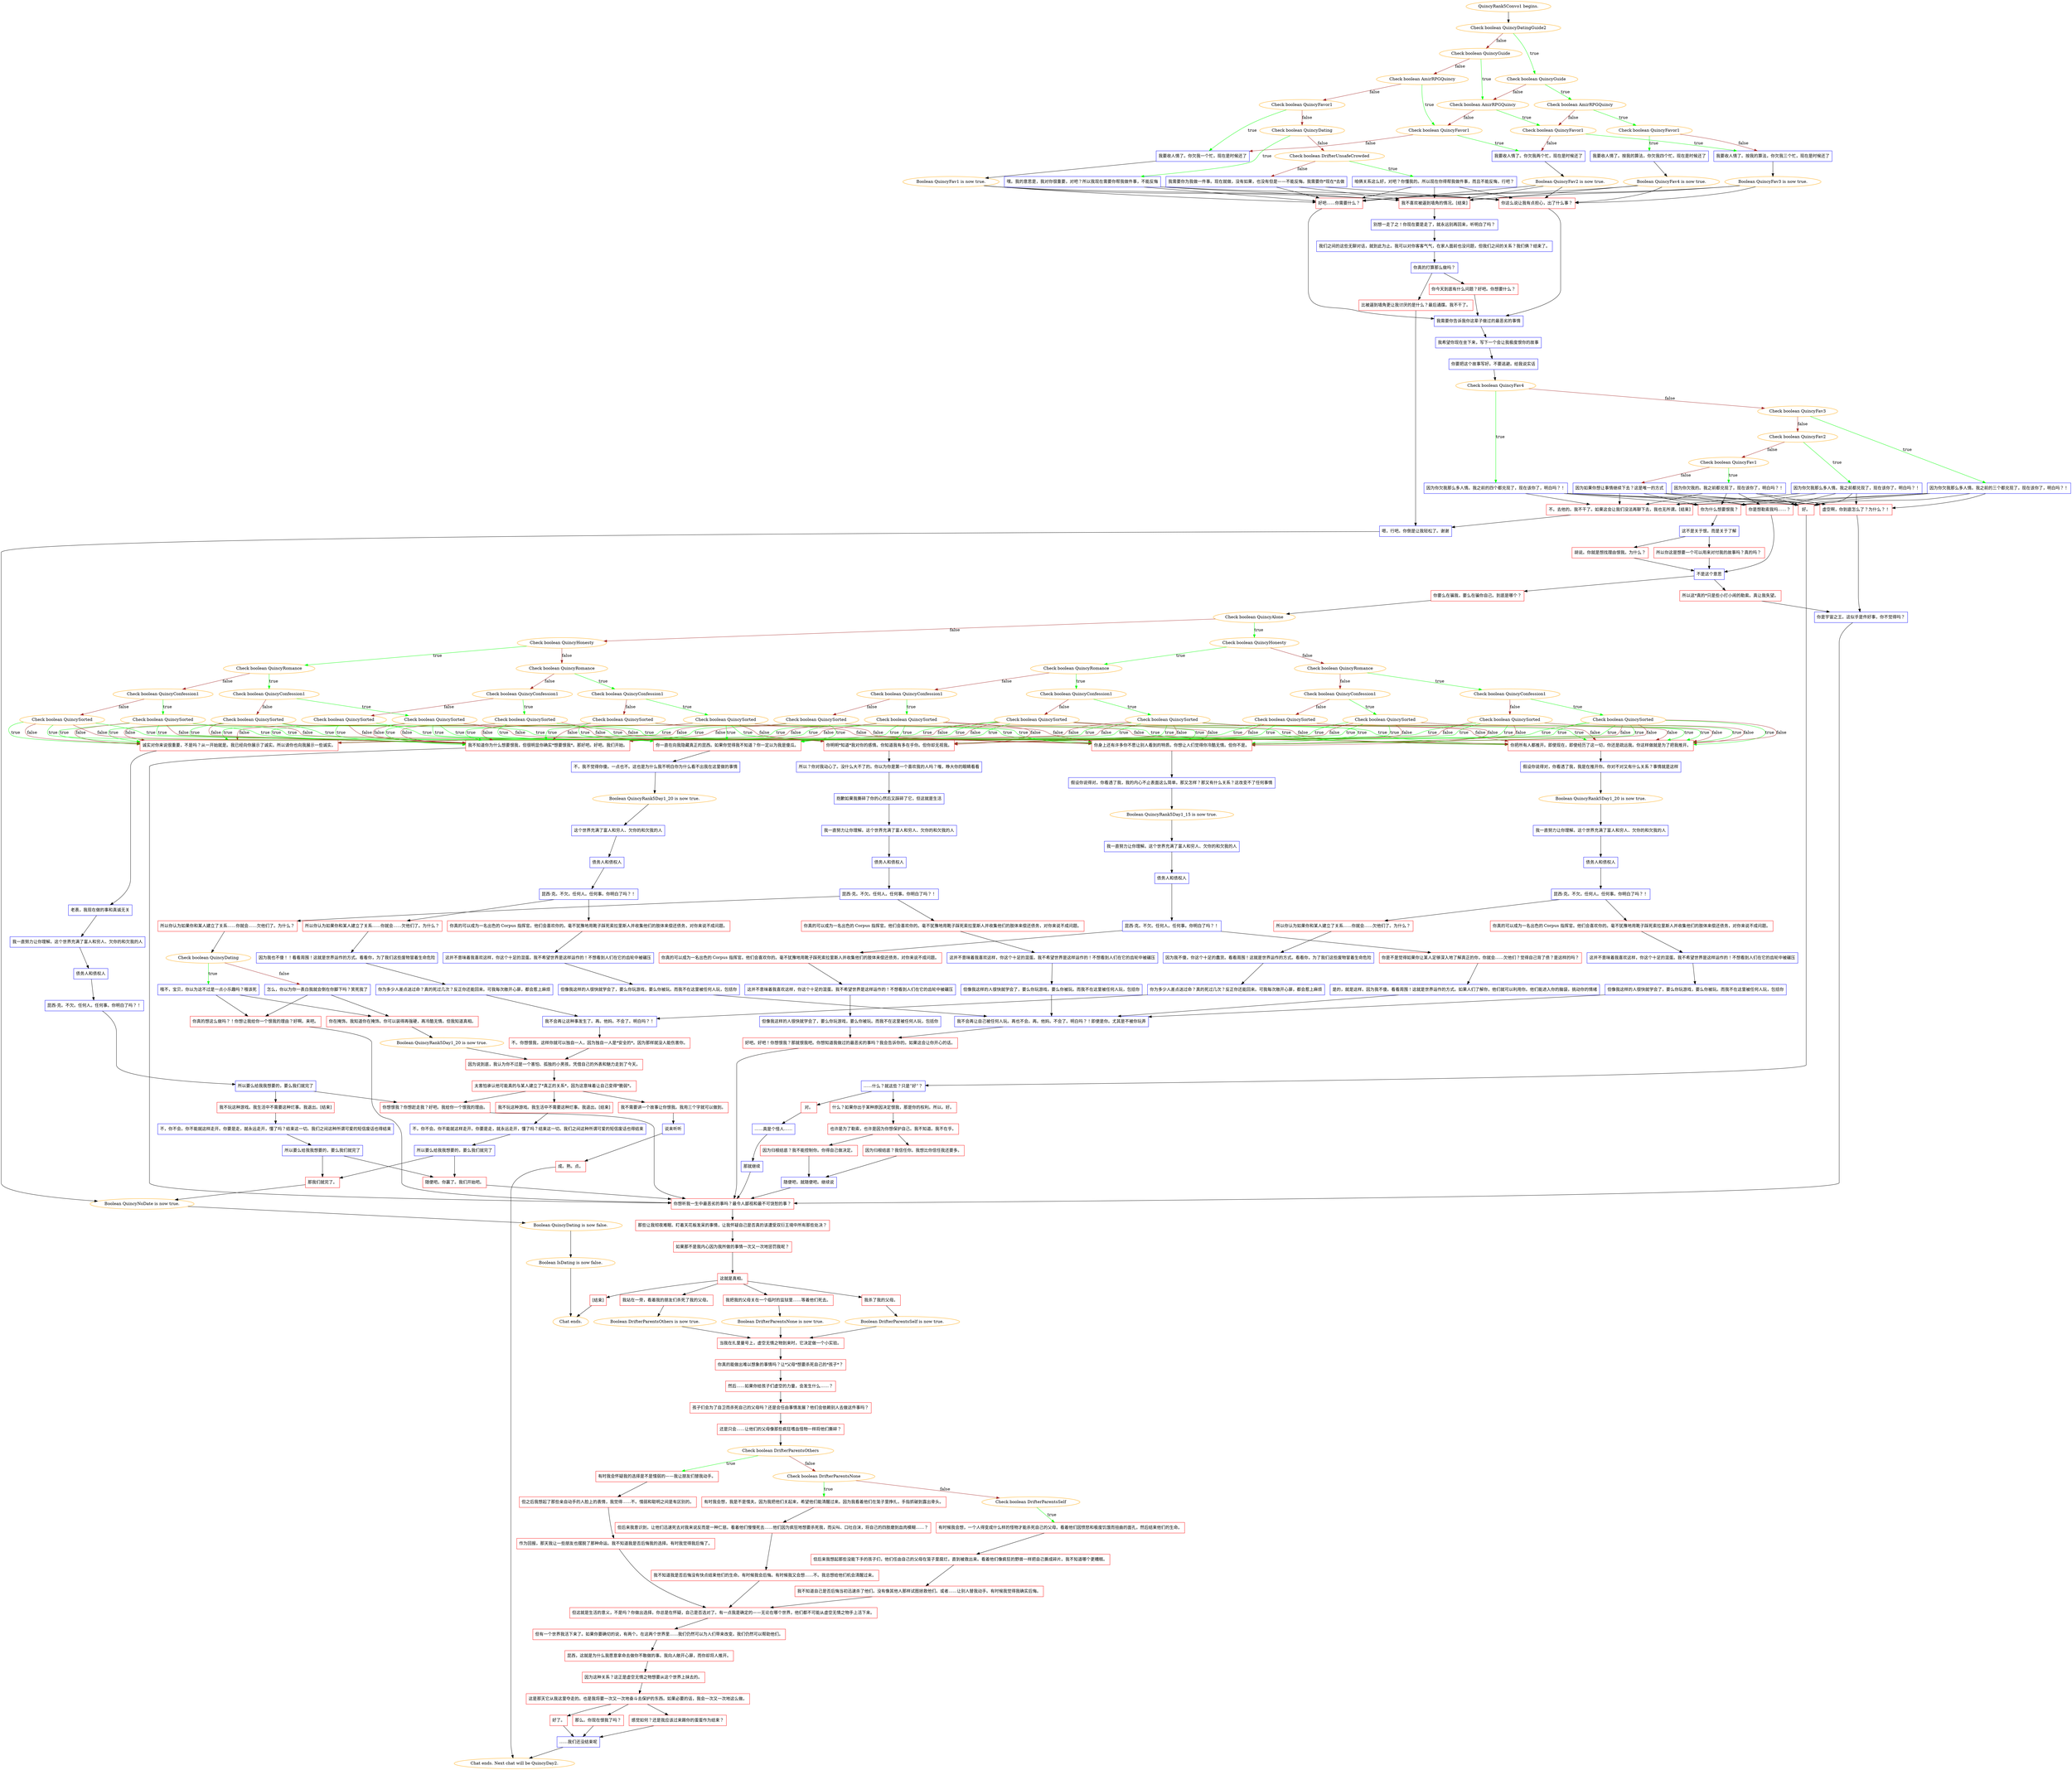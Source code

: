 digraph {
	"QuincyRank5Convo1 begins." [color=orange];
		"QuincyRank5Convo1 begins." -> j920046062;
	j920046062 [label="Check boolean QuincyDatingGuide2",color=orange];
		j920046062 -> j3409039876 [label=true,color=green];
		j920046062 -> j708089982 [label=false,color=brown];
	j3409039876 [label="Check boolean QuincyGuide",color=orange];
		j3409039876 -> j2793581694 [label=true,color=green];
		j3409039876 -> j992729101 [label=false,color=brown];
	j708089982 [label="Check boolean QuincyGuide",color=orange];
		j708089982 -> j992729101 [label=true,color=green];
		j708089982 -> j3862129622 [label=false,color=brown];
	j2793581694 [label="Check boolean AmirRPGQuincy",color=orange];
		j2793581694 -> j2452633168 [label=true,color=green];
		j2793581694 -> j684930221 [label=false,color=brown];
	j992729101 [label="Check boolean AmirRPGQuincy",color=orange];
		j992729101 -> j684930221 [label=true,color=green];
		j992729101 -> j1693453522 [label=false,color=brown];
	j3862129622 [label="Check boolean AmirRPGQuincy",color=orange];
		j3862129622 -> j1693453522 [label=true,color=green];
		j3862129622 -> j666547227 [label=false,color=brown];
	j2452633168 [label="Check boolean QuincyFavor1",color=orange];
		j2452633168 -> j1171160416 [label=true,color=green];
		j2452633168 -> j1791135585 [label=false,color=brown];
	j684930221 [label="Check boolean QuincyFavor1",color=orange];
		j684930221 -> j1791135585 [label=true,color=green];
		j684930221 -> j53447829 [label=false,color=brown];
	j1693453522 [label="Check boolean QuincyFavor1",color=orange];
		j1693453522 -> j53447829 [label=true,color=green];
		j1693453522 -> j3345546484 [label=false,color=brown];
	j666547227 [label="Check boolean QuincyFavor1",color=orange];
		j666547227 -> j3345546484 [label=true,color=green];
		j666547227 -> j3355768634 [label=false,color=brown];
	j1171160416 [label="我要收人情了。按我的算法，你欠我四个忙，现在是时候还了",shape=box,color=blue];
		j1171160416 -> j3850502311;
	j1791135585 [label="我要收人情了。按我的算法，你欠我三个忙，现在是时候还了",shape=box,color=blue];
		j1791135585 -> j3892029103;
	j53447829 [label="我要收人情了。你欠我两个忙，现在是时候还了",shape=box,color=blue];
		j53447829 -> j2165949769;
	j3345546484 [label="我要收人情了。你欠我一个忙，现在是时候还了",shape=box,color=blue];
		j3345546484 -> j2285578180;
	j3355768634 [label="Check boolean QuincyDating",color=orange];
		j3355768634 -> j668613759 [label=true,color=green];
		j3355768634 -> j948562555 [label=false,color=brown];
	j3850502311 [label="Boolean QuincyFav4 is now true.",color=orange];
		j3850502311 -> j1422336930;
		j3850502311 -> j32300287;
		j3850502311 -> j1189667393;
	j3892029103 [label="Boolean QuincyFav3 is now true.",color=orange];
		j3892029103 -> j1422336930;
		j3892029103 -> j32300287;
		j3892029103 -> j1189667393;
	j2165949769 [label="Boolean QuincyFav2 is now true.",color=orange];
		j2165949769 -> j1422336930;
		j2165949769 -> j32300287;
		j2165949769 -> j1189667393;
	j2285578180 [label="Boolean QuincyFav1 is now true.",color=orange];
		j2285578180 -> j1422336930;
		j2285578180 -> j32300287;
		j2285578180 -> j1189667393;
	j668613759 [label="嘿。我的意思是，我对你很重要，对吧？所以我现在需要你帮我做件事，不能反悔",shape=box,color=blue];
		j668613759 -> j1422336930;
		j668613759 -> j32300287;
		j668613759 -> j1189667393;
	j948562555 [label="Check boolean DrifterUnsafeCrowded",color=orange];
		j948562555 -> j3936276535 [label=true,color=green];
		j948562555 -> j24527043 [label=false,color=brown];
	j1422336930 [label="你这么说让我有点担心，出了什么事？",shape=box,color=red];
		j1422336930 -> j3239061042;
	j32300287 [label="好吧……你需要什么？",shape=box,color=red];
		j32300287 -> j3239061042;
	j1189667393 [label="我不喜欢被逼到墙角的情况。[结束]",shape=box,color=red];
		j1189667393 -> j2573692135;
	j3936276535 [label="咱俩关系这么好，对吧？你懂我的。所以现在你得帮我做件事，而且不能反悔，行吧？",shape=box,color=blue];
		j3936276535 -> j1422336930;
		j3936276535 -> j32300287;
		j3936276535 -> j1189667393;
	j24527043 [label="我需要你为我做一件事。现在就做，没有如果，也没有但是——不能反悔。我需要你*现在*去做",shape=box,color=blue];
		j24527043 -> j1422336930;
		j24527043 -> j32300287;
		j24527043 -> j1189667393;
	j3239061042 [label="我需要你告诉我你这辈子做过的最恶劣的事情",shape=box,color=blue];
		j3239061042 -> j1445644811;
	j2573692135 [label="别想一走了之！你现在要是走了，就永远别再回来，听明白了吗？",shape=box,color=blue];
		j2573692135 -> j572428255;
	j1445644811 [label="我希望你现在坐下来，写下一个会让我极度恨你的故事",shape=box,color=blue];
		j1445644811 -> j1789388872;
	j572428255 [label="我们之间的这些无聊对话，就到此为止。我可以对你客客气气，在家人面前也没问题，但我们之间的关系？我们俩？结束了。",shape=box,color=blue];
		j572428255 -> j719180074;
	j1789388872 [label="你要把这个故事写好。不要逃避。给我说实话",shape=box,color=blue];
		j1789388872 -> j999068143;
	j719180074 [label="你真的打算那么做吗？",shape=box,color=blue];
		j719180074 -> j2406830052;
		j719180074 -> j2126532171;
	j999068143 [label="Check boolean QuincyFav4",color=orange];
		j999068143 -> j3764402156 [label=true,color=green];
		j999068143 -> j1529579463 [label=false,color=brown];
	j2406830052 [label="你今天到底有什么问题？好吧。你想要什么？",shape=box,color=red];
		j2406830052 -> j3239061042;
	j2126532171 [label="比被逼到墙角更让我讨厌的是什么？最后通牒。我不干了。",shape=box,color=red];
		j2126532171 -> j1784028035;
	j3764402156 [label="因为你欠我那么多人情。我之前的四个都兑现了，现在该你了，明白吗？！",shape=box,color=blue];
		j3764402156 -> j1974524033;
		j3764402156 -> j3362767315;
		j3764402156 -> j772987890;
		j3764402156 -> j849804892;
		j3764402156 -> j1536170293;
	j1529579463 [label="Check boolean QuincyFav3",color=orange];
		j1529579463 -> j1144297027 [label=true,color=green];
		j1529579463 -> j844654374 [label=false,color=brown];
	j1784028035 [label="嗯，行吧。你倒是让我轻松了。谢谢",shape=box,color=blue];
		j1784028035 -> j3567260245;
	j1974524033 [label="你为什么想要恨我？",shape=box,color=red];
		j1974524033 -> j1665934651;
	j3362767315 [label="你是想勒索我吗……？",shape=box,color=red];
		j3362767315 -> j705771358;
	j772987890 [label="虚空啊，你到底怎么了？为什么？！",shape=box,color=red];
		j772987890 -> j2406024522;
	j849804892 [label="好。",shape=box,color=red];
		j849804892 -> j3187341923;
	j1536170293 [label="不。去他的。我不干了。如果这会让我们没法再聊下去，我也无所谓。[结束]",shape=box,color=red];
		j1536170293 -> j1784028035;
	j1144297027 [label="因为你欠我那么多人情。我之前的三个都兑现了，现在该你了，明白吗？！",shape=box,color=blue];
		j1144297027 -> j1974524033;
		j1144297027 -> j3362767315;
		j1144297027 -> j772987890;
		j1144297027 -> j849804892;
		j1144297027 -> j1536170293;
	j844654374 [label="Check boolean QuincyFav2",color=orange];
		j844654374 -> j2239517019 [label=true,color=green];
		j844654374 -> j3570312103 [label=false,color=brown];
	j3567260245 [label="Boolean QuincyNoDate is now true.",color=orange];
		j3567260245 -> j3990685114;
	j1665934651 [label="这不是关于恨。而是关于了解",shape=box,color=blue];
		j1665934651 -> j34931488;
		j1665934651 -> j2955669206;
	j705771358 [label="不是这个意思",shape=box,color=blue];
		j705771358 -> j3153169991;
		j705771358 -> j2404624361;
	j2406024522 [label="你是宇宙之王。这似乎是件好事，你不觉得吗？",shape=box,color=blue];
		j2406024522 -> j3812253125;
	j3187341923 [label="……什么？就这些？只是”好“？",shape=box,color=blue];
		j3187341923 -> j400855848;
		j3187341923 -> j1977739628;
	j2239517019 [label="因为你欠我那么多人情。我之前都兑现了，现在该你了，明白吗？！",shape=box,color=blue];
		j2239517019 -> j1974524033;
		j2239517019 -> j3362767315;
		j2239517019 -> j772987890;
		j2239517019 -> j849804892;
		j2239517019 -> j1536170293;
	j3570312103 [label="Check boolean QuincyFav1",color=orange];
		j3570312103 -> j3747995899 [label=true,color=green];
		j3570312103 -> j3040843229 [label=false,color=brown];
	j3990685114 [label="Boolean QuincyDating is now false.",color=orange];
		j3990685114 -> j178902881;
	j34931488 [label="胡说。你就是想找理由恨我。为什么？",shape=box,color=red];
		j34931488 -> j705771358;
	j2955669206 [label="所以你这是想要一个可以用来对付我的故事吗？真的吗？ ",shape=box,color=red];
		j2955669206 -> j705771358;
	j3153169991 [label="你要么在骗我，要么在骗你自己。到底是哪个？",shape=box,color=red];
		j3153169991 -> j2291040823;
	j2404624361 [label="所以这*真的*只是些小打小闹的勒索。真让我失望。",shape=box,color=red];
		j2404624361 -> j2406024522;
	j3812253125 [label="你想听我一生中最恶劣的事吗？最令人鄙视和最不可饶恕的事？",shape=box,color=red];
		j3812253125 -> j4056771158;
	j400855848 [label="什么？如果你出于某种原因决定恨我，那是你的权利。所以。好。",shape=box,color=red];
		j400855848 -> j2312846027;
	j1977739628 [label="对。",shape=box,color=red];
		j1977739628 -> j2413360141;
	j3747995899 [label="因为你欠我的。我之前都兑现了，现在该你了，明白吗？！",shape=box,color=blue];
		j3747995899 -> j1974524033;
		j3747995899 -> j3362767315;
		j3747995899 -> j772987890;
		j3747995899 -> j849804892;
		j3747995899 -> j1536170293;
	j3040843229 [label="因为如果你想让事情继续下去？这是唯一的方式",shape=box,color=blue];
		j3040843229 -> j1974524033;
		j3040843229 -> j3362767315;
		j3040843229 -> j772987890;
		j3040843229 -> j849804892;
		j3040843229 -> j1536170293;
	j178902881 [label="Boolean IsDating is now false.",color=orange];
		j178902881 -> "Chat ends.";
	j2291040823 [label="Check boolean QuincyAlone",color=orange];
		j2291040823 -> j1113451167 [label=true,color=green];
		j2291040823 -> j1253471656 [label=false,color=brown];
	j4056771158 [label="那些让我彻夜难眠、盯着天花板发呆的事情，让我怀疑自己是否真的该遭受双衍王境中所有那些处决？",shape=box,color=red];
		j4056771158 -> j1200369944;
	j2312846027 [label="也许是为了勒索，也许是因为你想保护自己。我不知道。我不在乎。",shape=box,color=red];
		j2312846027 -> j3109006368;
		j2312846027 -> j4244717019;
	j2413360141 [label="……真是个怪人……",shape=box,color=blue];
		j2413360141 -> j356720690;
	"Chat ends." [color=orange];
	j1113451167 [label="Check boolean QuincyHonesty",color=orange];
		j1113451167 -> j824539182 [label=true,color=green];
		j1113451167 -> j3780194854 [label=false,color=brown];
	j1253471656 [label="Check boolean QuincyHonesty",color=orange];
		j1253471656 -> j1163638537 [label=true,color=green];
		j1253471656 -> j1140182934 [label=false,color=brown];
	j1200369944 [label="如果那不是我内心因为我所做的事情一次又一次地惩罚我呢？",shape=box,color=red];
		j1200369944 -> j4079725339;
	j3109006368 [label="因为归根结底？我不能控制你。你得自己做决定。",shape=box,color=red];
		j3109006368 -> j3281648937;
	j4244717019 [label="因为归根结底？我信任你。我想比你信任我还要多。",shape=box,color=red];
		j4244717019 -> j3281648937;
	j356720690 [label="那就继续",shape=box,color=blue];
		j356720690 -> j3812253125;
	j824539182 [label="Check boolean QuincyRomance",color=orange];
		j824539182 -> j315404072 [label=true,color=green];
		j824539182 -> j3478217885 [label=false,color=brown];
	j3780194854 [label="Check boolean QuincyRomance",color=orange];
		j3780194854 -> j2055502529 [label=true,color=green];
		j3780194854 -> j4119627501 [label=false,color=brown];
	j1163638537 [label="Check boolean QuincyRomance",color=orange];
		j1163638537 -> j1060111291 [label=true,color=green];
		j1163638537 -> j2404098588 [label=false,color=brown];
	j1140182934 [label="Check boolean QuincyRomance",color=orange];
		j1140182934 -> j4140580768 [label=true,color=green];
		j1140182934 -> j1027183321 [label=false,color=brown];
	j4079725339 [label="这就是真相。",shape=box,color=red];
		j4079725339 -> j1105050766;
		j4079725339 -> j2640581907;
		j4079725339 -> j3906656240;
		j4079725339 -> j1038552372;
	j3281648937 [label="随便吧，就随便吧。继续说",shape=box,color=blue];
		j3281648937 -> j3812253125;
	j315404072 [label="Check boolean QuincyConfession1",color=orange];
		j315404072 -> j3143553015 [label=true,color=green];
		j315404072 -> j3417554635 [label=false,color=brown];
	j3478217885 [label="Check boolean QuincyConfession1",color=orange];
		j3478217885 -> j86347572 [label=true,color=green];
		j3478217885 -> j1988271962 [label=false,color=brown];
	j2055502529 [label="Check boolean QuincyConfession1",color=orange];
		j2055502529 -> j739763694 [label=true,color=green];
		j2055502529 -> j3727982245 [label=false,color=brown];
	j4119627501 [label="Check boolean QuincyConfession1",color=orange];
		j4119627501 -> j827962278 [label=true,color=green];
		j4119627501 -> j2674620912 [label=false,color=brown];
	j1060111291 [label="Check boolean QuincyConfession1",color=orange];
		j1060111291 -> j3882001094 [label=true,color=green];
		j1060111291 -> j3329172698 [label=false,color=brown];
	j2404098588 [label="Check boolean QuincyConfession1",color=orange];
		j2404098588 -> j4272927078 [label=true,color=green];
		j2404098588 -> j855491373 [label=false,color=brown];
	j4140580768 [label="Check boolean QuincyConfession1",color=orange];
		j4140580768 -> j3214866045 [label=true,color=green];
		j4140580768 -> j515765471 [label=false,color=brown];
	j1027183321 [label="Check boolean QuincyConfession1",color=orange];
		j1027183321 -> j1508847161 [label=true,color=green];
		j1027183321 -> j4070635666 [label=false,color=brown];
	j1105050766 [label="我站在一旁，看着我的朋友们杀死了我的父母。",shape=box,color=red];
		j1105050766 -> j2214413557;
	j2640581907 [label="我把我的父母关在一个临时的监狱里……等着他们死去。",shape=box,color=red];
		j2640581907 -> j4294104021;
	j3906656240 [label="我杀了我的父母。",shape=box,color=red];
		j3906656240 -> j2378758532;
	j1038552372 [label="[结束]",shape=box,color=red];
		j1038552372 -> "Chat ends.";
	j3143553015 [label="Check boolean QuincySorted",color=orange];
		j3143553015 -> j1218226302 [label=true,color=green];
		j3143553015 -> j1240876235 [label=true,color=green];
		j3143553015 -> j3194913050 [label=true,color=green];
		j3143553015 -> j3160926419 [label=true,color=green];
		j3143553015 -> j1267883866 [label=true,color=green];
		j3143553015 -> j1218226302 [label=false,color=brown];
		j3143553015 -> j1240876235 [label=false,color=brown];
		j3143553015 -> j3194913050 [label=false,color=brown];
		j3143553015 -> j3160926419 [label=false,color=brown];
		j3143553015 -> j1339077164 [label=false,color=brown];
	j3417554635 [label="Check boolean QuincySorted",color=orange];
		j3417554635 -> j1218226302 [label=true,color=green];
		j3417554635 -> j1240876235 [label=true,color=green];
		j3417554635 -> j3194913050 [label=true,color=green];
		j3417554635 -> j1267883866 [label=true,color=green];
		j3417554635 -> j1339077164 [label=true,color=green];
		j3417554635 -> j1218226302 [label=false,color=brown];
		j3417554635 -> j1240876235 [label=false,color=brown];
		j3417554635 -> j3194913050 [label=false,color=brown];
		j3417554635 -> j1339077164 [label=false,color=brown];
	j86347572 [label="Check boolean QuincySorted",color=orange];
		j86347572 -> j1218226302 [label=true,color=green];
		j86347572 -> j1240876235 [label=true,color=green];
		j86347572 -> j3160926419 [label=true,color=green];
		j86347572 -> j1267883866 [label=true,color=green];
		j86347572 -> j1339077164 [label=true,color=green];
		j86347572 -> j1218226302 [label=false,color=brown];
		j86347572 -> j1240876235 [label=false,color=brown];
		j86347572 -> j3160926419 [label=false,color=brown];
		j86347572 -> j1339077164 [label=false,color=brown];
	j1988271962 [label="Check boolean QuincySorted",color=orange];
		j1988271962 -> j1218226302 [label=true,color=green];
		j1988271962 -> j1240876235 [label=true,color=green];
		j1988271962 -> j1267883866 [label=true,color=green];
		j1988271962 -> j1339077164 [label=true,color=green];
		j1988271962 -> j1218226302 [label=false,color=brown];
		j1988271962 -> j1240876235 [label=false,color=brown];
		j1988271962 -> j1339077164 [label=false,color=brown];
	j739763694 [label="Check boolean QuincySorted",color=orange];
		j739763694 -> j1218226302 [label=true,color=green];
		j739763694 -> j3194913050 [label=true,color=green];
		j739763694 -> j3160926419 [label=true,color=green];
		j739763694 -> j1267883866 [label=true,color=green];
		j739763694 -> j1339077164 [label=true,color=green];
		j739763694 -> j1218226302 [label=false,color=brown];
		j739763694 -> j3194913050 [label=false,color=brown];
		j739763694 -> j3160926419 [label=false,color=brown];
	j3727982245 [label="Check boolean QuincySorted",color=orange];
		j3727982245 -> j1218226302 [label=true,color=green];
		j3727982245 -> j3194913050 [label=true,color=green];
		j3727982245 -> j1267883866 [label=true,color=green];
		j3727982245 -> j1339077164 [label=true,color=green];
		j3727982245 -> j1218226302 [label=false,color=brown];
		j3727982245 -> j3194913050 [label=false,color=brown];
		j3727982245 -> j1339077164 [label=false,color=brown];
	j827962278 [label="Check boolean QuincySorted",color=orange];
		j827962278 -> j1218226302 [label=true,color=green];
		j827962278 -> j3160926419 [label=true,color=green];
		j827962278 -> j1267883866 [label=true,color=green];
		j827962278 -> j1339077164 [label=true,color=green];
		j827962278 -> j1218226302 [label=false,color=brown];
		j827962278 -> j3160926419 [label=false,color=brown];
		j827962278 -> j1339077164 [label=false,color=brown];
	j2674620912 [label="Check boolean QuincySorted",color=orange];
		j2674620912 -> j1218226302 [label=true,color=green];
		j2674620912 -> j1267883866 [label=true,color=green];
		j2674620912 -> j1339077164 [label=true,color=green];
		j2674620912 -> j1218226302 [label=false,color=brown];
		j2674620912 -> j1339077164 [label=false,color=brown];
	j3882001094 [label="Check boolean QuincySorted",color=orange];
		j3882001094 -> j1240876235 [label=true,color=green];
		j3882001094 -> j3194913050 [label=true,color=green];
		j3882001094 -> j3160926419 [label=true,color=green];
		j3882001094 -> j1267883866 [label=true,color=green];
		j3882001094 -> j1339077164 [label=true,color=green];
		j3882001094 -> j1240876235 [label=false,color=brown];
		j3882001094 -> j3194913050 [label=false,color=brown];
		j3882001094 -> j3160926419 [label=false,color=brown];
		j3882001094 -> j1339077164 [label=false,color=brown];
	j3329172698 [label="Check boolean QuincySorted",color=orange];
		j3329172698 -> j1240876235 [label=true,color=green];
		j3329172698 -> j3194913050 [label=true,color=green];
		j3329172698 -> j1267883866 [label=true,color=green];
		j3329172698 -> j1339077164 [label=true,color=green];
		j3329172698 -> j1240876235 [label=false,color=brown];
		j3329172698 -> j3194913050 [label=false,color=brown];
		j3329172698 -> j1339077164 [label=false,color=brown];
	j4272927078 [label="Check boolean QuincySorted",color=orange];
		j4272927078 -> j1240876235 [label=true,color=green];
		j4272927078 -> j3160926419 [label=true,color=green];
		j4272927078 -> j1267883866 [label=true,color=green];
		j4272927078 -> j1339077164 [label=true,color=green];
		j4272927078 -> j1240876235 [label=false,color=brown];
		j4272927078 -> j3160926419 [label=false,color=brown];
		j4272927078 -> j1339077164 [label=false,color=brown];
	j855491373 [label="Check boolean QuincySorted",color=orange];
		j855491373 -> j1240876235 [label=true,color=green];
		j855491373 -> j1267883866 [label=true,color=green];
		j855491373 -> j1339077164 [label=true,color=green];
		j855491373 -> j1240876235 [label=false,color=brown];
		j855491373 -> j1339077164 [label=false,color=brown];
	j3214866045 [label="Check boolean QuincySorted",color=orange];
		j3214866045 -> j3194913050 [label=true,color=green];
		j3214866045 -> j3160926419 [label=true,color=green];
		j3214866045 -> j1267883866 [label=true,color=green];
		j3214866045 -> j1339077164 [label=true,color=green];
		j3214866045 -> j3194913050 [label=false,color=brown];
		j3214866045 -> j3160926419 [label=false,color=brown];
		j3214866045 -> j1339077164 [label=false,color=brown];
	j515765471 [label="Check boolean QuincySorted",color=orange];
		j515765471 -> j3194913050 [label=true,color=green];
		j515765471 -> j1267883866 [label=true,color=green];
		j515765471 -> j1339077164 [label=true,color=green];
		j515765471 -> j3194913050 [label=false,color=brown];
		j515765471 -> j1339077164 [label=false,color=brown];
	j1508847161 [label="Check boolean QuincySorted",color=orange];
		j1508847161 -> j3160926419 [label=true,color=green];
		j1508847161 -> j1267883866 [label=true,color=green];
		j1508847161 -> j1339077164 [label=true,color=green];
		j1508847161 -> j3160926419 [label=false,color=brown];
		j1508847161 -> j1339077164 [label=false,color=brown];
	j4070635666 [label="Check boolean QuincySorted",color=orange];
		j4070635666 -> j1267883866 [label=true,color=green];
		j4070635666 -> j1339077164 [label=true,color=green];
		j4070635666 -> j1339077164 [label=false,color=brown];
	j2214413557 [label="Boolean DrifterParentsOthers is now true.",color=orange];
		j2214413557 -> j2190206313;
	j4294104021 [label="Boolean DrifterParentsNone is now true.",color=orange];
		j4294104021 -> j2190206313;
	j2378758532 [label="Boolean DrifterParentsSelf is now true.",color=orange];
		j2378758532 -> j2190206313;
	j1218226302 [label="你把所有人都推开。即使现在，即使经历了这一切，你还是疏远我。你这样做就是为了把我推开。",shape=box,color=red];
		j1218226302 -> j2469084266;
	j1240876235 [label="诚实对你来说很重要，不是吗？从一开始就是。我已经向你展示了诚实。所以请你也向我展示一些诚实。",shape=box,color=red];
		j1240876235 -> j2478301832;
	j3194913050 [label="你身上还有许多你不愿让别人看到的特质。你想让人们觉得你冷酷无情。但你不是。",shape=box,color=red];
		j3194913050 -> j3741365150;
	j3160926419 [label="你明明*知道*我对你的感情。你知道我有多在乎你。但你却无视我。",shape=box,color=red];
		j3160926419 -> j1337785456;
	j1267883866 [label="你一直在向我隐藏真正的昆西。如果你觉得我不知道？你一定以为我是傻瓜。",shape=box,color=red];
		j1267883866 -> j2219731930;
	j1339077164 [label="我不知道你为什么想要恨我，但很明显你确实*想要恨我*。那好吧。好吧。我们开始。",shape=box,color=red];
		j1339077164 -> j3812253125;
	j2190206313 [label="当我在扎里曼号上，虚空无情之物到来时，它决定做一个小实验。",shape=box,color=red];
		j2190206313 -> j1047969526;
	j2469084266 [label="假设你说得对，你看透了我，我是在推开你。你对不对又有什么关系？事情就是这样",shape=box,color=blue];
		j2469084266 -> j1772639846;
	j2478301832 [label="老表，我现在做的事和真诚无关",shape=box,color=blue];
		j2478301832 -> j2175124549;
	j3741365150 [label="假设你说得对，你看透了我，我的内心不止表面这么简单。那又怎样？那又有什么关系？这改变不了任何事情",shape=box,color=blue];
		j3741365150 -> j14554231;
	j1337785456 [label="所以？你对我动心了。没什么大不了的。你以为你是第一个喜欢我的人吗？嗤，睁大你的眼睛看看",shape=box,color=blue];
		j1337785456 -> j2693072981;
	j2219731930 [label="不，我不觉得你傻。一点也不。这也是为什么我不明白你为什么看不出我在这里做的事情",shape=box,color=blue];
		j2219731930 -> j987889671;
	j1047969526 [label="你真的能做出难以想象的事情吗？让*父母*想要杀死自己的*孩子*？",shape=box,color=red];
		j1047969526 -> j2842988935;
	j1772639846 [label="Boolean QuincyRank5Day1_20 is now true.",color=orange];
		j1772639846 -> j2195470797;
	j2175124549 [label="我一直努力让你理解。这个世界充满了富人和穷人、欠你的和欠我的人",shape=box,color=blue];
		j2175124549 -> j2094870812;
	j14554231 [label="Boolean QuincyRank5Day1_15 is now true.",color=orange];
		j14554231 -> j3933366817;
	j2693072981 [label="抱歉如果我撕碎了你的心然后又踩碎了它，但这就是生活",shape=box,color=blue];
		j2693072981 -> j1653564617;
	j987889671 [label="Boolean QuincyRank5Day1_20 is now true.",color=orange];
		j987889671 -> j1939329657;
	j2842988935 [label="然后……如果你给孩子们虚空的力量，会发生什么……？",shape=box,color=red];
		j2842988935 -> j1481145829;
	j2195470797 [label="我一直努力让你理解。这个世界充满了富人和穷人、欠你的和欠我的人",shape=box,color=blue];
		j2195470797 -> j1576020694;
	j2094870812 [label="债务人和债权人",shape=box,color=blue];
		j2094870812 -> j2991956179;
	j3933366817 [label="我一直努力让你理解。这个世界充满了富人和穷人、欠你的和欠我的人",shape=box,color=blue];
		j3933366817 -> j270580324;
	j1653564617 [label="我一直努力让你理解。这个世界充满了富人和穷人、欠你的和欠我的人",shape=box,color=blue];
		j1653564617 -> j2521449885;
	j1939329657 [label="这个世界充满了富人和穷人、欠你的和欠我的人",shape=box,color=blue];
		j1939329657 -> j3614193980;
	j1481145829 [label="孩子们会为了自卫而杀死自己的父母吗？还是会任由事情发展？他们会依赖别人去做这件事吗？",shape=box,color=red];
		j1481145829 -> j4258774567;
	j1576020694 [label="债务人和债权人",shape=box,color=blue];
		j1576020694 -> j1960782174;
	j2991956179 [label="昆西-克。不欠。任何人。任何事。你明白了吗？！",shape=box,color=blue];
		j2991956179 -> j3212683394;
	j270580324 [label="债务人和债权人",shape=box,color=blue];
		j270580324 -> j3069955196;
	j2521449885 [label="债务人和债权人",shape=box,color=blue];
		j2521449885 -> j1529454347;
	j3614193980 [label="债务人和债权人",shape=box,color=blue];
		j3614193980 -> j3888247424;
	j4258774567 [label="还是只会……让他们的父母像那些疯狂嗜血怪物一样将他们撕碎？",shape=box,color=red];
		j4258774567 -> j1749718714;
	j1960782174 [label="昆西-克。不欠。任何人。任何事。你明白了吗？！",shape=box,color=blue];
		j1960782174 -> j809305768;
		j1960782174 -> j3921318158;
	j3212683394 [label="所以要么给我我想要的，要么我们就完了",shape=box,color=blue];
		j3212683394 -> j2704387838;
		j3212683394 -> j3998194732;
	j3069955196 [label="昆西-克。不欠。任何人。任何事。你明白了吗？！",shape=box,color=blue];
		j3069955196 -> j603954663;
		j3069955196 -> j3107765619;
	j1529454347 [label="昆西-克。不欠。任何人。任何事。你明白了吗？！",shape=box,color=blue];
		j1529454347 -> j3030307307;
		j1529454347 -> j462911901;
	j3888247424 [label="昆西-克。不欠。任何人。任何事。你明白了吗？！",shape=box,color=blue];
		j3888247424 -> j3363652764;
		j3888247424 -> j3797867125;
	j1749718714 [label="Check boolean DrifterParentsOthers",color=orange];
		j1749718714 -> j100238043 [label=true,color=green];
		j1749718714 -> j545471543 [label=false,color=brown];
	j809305768 [label="所以你认为如果你和某人建立了关系……你就会……欠他们了。为什么？",shape=box,color=red];
		j809305768 -> j1214376755;
	j3921318158 [label="你真的可以成为一名出色的 Corpus 指挥官。他们会喜欢你的。毫不犹豫地用靴子踩死索拉里斯人并收集他们的肢体来偿还债务，对你来说不成问题。",shape=box,color=red];
		j3921318158 -> j4022276527;
	j2704387838 [label="我不玩这种游戏。我生活中不需要这种烂事。我退出。[结束]",shape=box,color=red];
		j2704387838 -> j1141010770;
	j3998194732 [label="你想恨我？你想赶走我？好吧。我给你一个恨我的理由。",shape=box,color=red];
		j3998194732 -> j3812253125;
	j603954663 [label="你是不是觉得如果你让某人足够深入地了解真正的你，你就会……欠他们？觉得自己背了债？是这样的吗？",shape=box,color=red];
		j603954663 -> j1358679164;
	j3107765619 [label="你真的可以成为一名出色的 Corpus 指挥官。他们会喜欢你的。毫不犹豫地用靴子踩死索拉里斯人并收集他们的肢体来偿还债务，对你来说不成问题。",shape=box,color=red];
		j3107765619 -> j694246494;
	j3030307307 [label="所以你认为如果你和某人建立了关系……你就会……欠他们了。为什么？",shape=box,color=red];
		j3030307307 -> j1878715097;
	j462911901 [label="你真的可以成为一名出色的 Corpus 指挥官。他们会喜欢你的。毫不犹豫地用靴子踩死索拉里斯人并收集他们的肢体来偿还债务，对你来说不成问题。",shape=box,color=red];
		j462911901 -> j2113511400;
	j3363652764 [label="所以你认为如果你和某人建立了关系……你就会……欠他们了。为什么？",shape=box,color=red];
		j3363652764 -> j427410871;
	j3797867125 [label="你真的可以成为一名出色的 Corpus 指挥官。他们会喜欢你的。毫不犹豫地用靴子踩死索拉里斯人并收集他们的肢体来偿还债务，对你来说不成问题。",shape=box,color=red];
		j3797867125 -> j1069187087;
	j100238043 [label="有时我会怀疑我的选择是不是懦弱的——我让朋友们替我动手。",shape=box,color=red];
		j100238043 -> j2313959530;
	j545471543 [label="Check boolean DrifterParentsNone",color=orange];
		j545471543 -> j2987544777 [label=true,color=green];
		j545471543 -> j2914683483 [label=false,color=brown];
	j1214376755 [label="因为我不傻，你这个十足的蠢货。看看周围！这就是世界运作的方式。看看你，为了我们这些废物冒着生命危险",shape=box,color=blue];
		j1214376755 -> j1479707875;
	j4022276527 [label="这并不意味着我喜欢这样，你这个十足的混蛋。我不希望世界是这样运作的！不想看到人们在它的齿轮中被碾压",shape=box,color=blue];
		j4022276527 -> j2354559539;
	j1141010770 [label="不，你不会。你不能就这样走开。你要是走，就永远走开，懂了吗？结束这一切。我们之间这种所谓可爱的短信废话也得结束",shape=box,color=blue];
		j1141010770 -> j2441732751;
	j1358679164 [label="是的，就是这样。因为我不傻。看看周围！这就是世界运作的方式。如果人们了解你，他们就可以利用你。他们能进入你的脑袋，挑动你的情绪",shape=box,color=blue];
		j1358679164 -> j4228811144;
	j694246494 [label="这并不意味着我喜欢这样，你这个十足的混蛋。我不希望世界是这样运作的！不想看到人们在它的齿轮中被碾压",shape=box,color=blue];
		j694246494 -> j888491216;
	j1878715097 [label="Check boolean QuincyDating",color=orange];
		j1878715097 -> j1225253142 [label=true,color=green];
		j1878715097 -> j2045563910 [label=false,color=brown];
	j2113511400 [label="这并不意味着我喜欢这样，你这个十足的混蛋。我不希望世界是这样运作的！不想看到人们在它的齿轮中被碾压",shape=box,color=blue];
		j2113511400 -> j3075157854;
	j427410871 [label="因为我也不傻！！看看周围！这就是世界运作的方式。看看你，为了我们这些废物冒着生命危险",shape=box,color=blue];
		j427410871 -> j3749360697;
	j1069187087 [label="这并不意味着我喜欢这样，你这个十足的混蛋。我不希望世界是这样运作的！不想看到人们在它的齿轮中被碾压",shape=box,color=blue];
		j1069187087 -> j2870911913;
	j2313959530 [label="但之后我想起了那些亲自动手的人脸上的表情，我觉得……不。懦弱和聪明之间是有区别的。",shape=box,color=red];
		j2313959530 -> j857956467;
	j2987544777 [label="有时我会想，我是不是懦夫。因为我把他们关起来，希望他们能清醒过来。因为我看着他们在笼子里挣扎，手指抓破到露出骨头。",shape=box,color=red];
		j2987544777 -> j718292449;
	j2914683483 [label="Check boolean DrifterParentsSelf",color=orange];
		j2914683483 -> j1007232708 [label=true,color=green];
	j1479707875 [label="你为多少人差点送过命？真的死过几次？反正你还能回来。可我每次敞开心扉，都会惹上麻烦",shape=box,color=blue];
		j1479707875 -> j3211066725;
	j2354559539 [label="但像我这样的人很快就学会了，要么你玩游戏，要么你被玩。而我不在这里被任何人玩，包括你",shape=box,color=blue];
		j2354559539 -> j4228811144;
	j2441732751 [label="所以要么给我我想要的，要么我们就完了",shape=box,color=blue];
		j2441732751 -> j1963851079;
		j2441732751 -> j342387040;
	j4228811144 [label="我不会再让自己被任何人玩。再也不会。再。他妈。不会了。明白吗？！即便是你。尤其是不被你玩弄",shape=box,color=blue];
		j4228811144 -> j1998781704;
	j888491216 [label="但像我这样的人很快就学会了，要么你玩游戏，要么你被玩。而我不在这里被任何人玩，包括你",shape=box,color=blue];
		j888491216 -> j1998781704;
	j1225253142 [label="哦不，宝贝，你以为这不过是一点小乐趣吗？哦该死",shape=box,color=blue];
		j1225253142 -> j1472478052;
		j1225253142 -> j1415489966;
	j2045563910 [label="怎么，你以为你一表白我就会倒在你脚下吗？笑死我了",shape=box,color=blue];
		j2045563910 -> j1472478052;
		j2045563910 -> j1415489966;
	j3075157854 [label="但像我这样的人很快就学会了，要么你玩游戏，要么你被玩。而我不在这里被任何人玩，包括你",shape=box,color=blue];
		j3075157854 -> j4228811144;
	j3749360697 [label="你为多少人差点送过命？真的死过几次？反正你还能回来。可我每次敞开心扉，都会惹上麻烦",shape=box,color=blue];
		j3749360697 -> j3211066725;
	j2870911913 [label="但像我这样的人很快就学会了，要么你玩游戏，要么你被玩。而我不在这里被任何人玩，包括你",shape=box,color=blue];
		j2870911913 -> j4228811144;
	j857956467 [label="作为回报，那天我让一些朋友也摆脱了那种命运。我不知道我是否后悔我的选择。有时我觉得我后悔了。",shape=box,color=red];
		j857956467 -> j2336544797;
	j718292449 [label="但后来我意识到，让他们迅速死去对我来说反而是一种仁慈。看着他们慢慢死去……他们因为疯狂地想要杀死我，而尖叫、口吐白沫，将自己的四肢磨到血肉模糊……？",shape=box,color=red];
		j718292449 -> j2569684373;
	j1007232708 [label="有时候我会想，一个人得变成什么样的怪物才能杀死自己的父母。看着他们因愤怒和极度饥饿而扭曲的面孔，然后结束他们的生命。",shape=box,color=red];
		j1007232708 -> j2547817104;
	j3211066725 [label="我不会再让这种事发生了。再。他妈。不会了。明白吗？！",shape=box,color=blue];
		j3211066725 -> j2272768747;
	j1963851079 [label="那我们就完了。",shape=box,color=red];
		j1963851079 -> j3567260245;
	j342387040 [label="随便吧。你赢了。我们开始吧。",shape=box,color=red];
		j342387040 -> j3812253125;
	j1998781704 [label="好吧。好吧！你想恨我？那就恨我吧。你想知道我做过的最恶劣的事吗？我会告诉你的。如果这会让你开心的话。",shape=box,color=red];
		j1998781704 -> j3812253125;
	j1472478052 [label="你在掩饰。我知道你在掩饰。你可以装得再强硬，再冷酷无情。但我知道真相。",shape=box,color=red];
		j1472478052 -> j3448213601;
	j1415489966 [label="你真的想这么做吗？！你想让我给你一个恨我的理由？好啊。来吧。",shape=box,color=red];
		j1415489966 -> j3812253125;
	j2336544797 [label="但这就是生活的意义，不是吗？你做出选择。你总是在怀疑，自己是否选对了。有一点我是确定的——无论在哪个世界，他们都不可能从虚空无情之物手上活下来。",shape=box,color=red];
		j2336544797 -> j328675631;
	j2569684373 [label="我不知道我是否后悔没有快点结束他们的生命。有时候我会后悔。有时候我又会想……不。我总想给他们机会清醒过来。",shape=box,color=red];
		j2569684373 -> j2336544797;
	j2547817104 [label="但后来我想起那些没能下手的孩子们，他们任由自己的父母在笼子里腐烂，直到被救出来。看着他们像疯狂的野兽一样把自己撕成碎片。我不知道哪个更糟糕。",shape=box,color=red];
		j2547817104 -> j1622429047;
	j2272768747 [label="不。你想恨我，这样你就可以独自一人，因为独自一人是*安全的*。因为那样就没人能伤害你。",shape=box,color=red];
		j2272768747 -> j3665753629;
	j3448213601 [label="Boolean QuincyRank5Day1_20 is now true.",color=orange];
		j3448213601 -> j3665753629;
	j328675631 [label="但有一个世界我活下来了。如果你要确切的说，有两个。在这两个世界里……我们仍然可以为人们带来改变。我们仍然可以帮助他们。",shape=box,color=red];
		j328675631 -> j4109551269;
	j1622429047 [label="我不知道自己是否后悔当初迅速杀了他们。没有像其他人那样试图拯救他们。或者……让别人替我动手。有时候我觉得我确实后悔。",shape=box,color=red];
		j1622429047 -> j2336544797;
	j3665753629 [label="因为说到底，我认为你不过是一个害怕、孤独的小男孩，凭借自己的外表和魅力走到了今天。",shape=box,color=red];
		j3665753629 -> j2250840391;
	j4109551269 [label="昆西，这就是为什么我愿意拿命去做你不敢做的事。我向人敞开心扉，而你却将人推开。",shape=box,color=red];
		j4109551269 -> j3703890474;
	j2250840391 [label="太害怕承认他可能真的与某人建立了*真正的关系*，因为这意味着让自己变得*脆弱*。",shape=box,color=red];
		j2250840391 -> j914800993;
		j2250840391 -> j3884220746;
		j2250840391 -> j3998194732;
	j3703890474 [label="因为这种关系？这正是虚空无情之物想要从这个世界上抹去的。",shape=box,color=red];
		j3703890474 -> j1154413251;
	j914800993 [label="我不需要讲一个故事让你恨我。我用三个字就可以做到。",shape=box,color=red];
		j914800993 -> j2627705370;
	j3884220746 [label="我不玩这种游戏。我生活中不需要这种烂事。我退出。[结束]",shape=box,color=red];
		j3884220746 -> j2257089933;
	j1154413251 [label="这是那天它从我这里夺走的。也是我将要一次又一次地奋斗去保护的东西。如果必要的话，我会一次又一次地这么做。",shape=box,color=red];
		j1154413251 -> j3877820524;
		j1154413251 -> j4110612261;
		j1154413251 -> j4250377167;
	j2627705370 [label="说来听听",shape=box,color=blue];
		j2627705370 -> j453777788;
	j2257089933 [label="不，你不会。你不能就这样走开。你要是走，就永远走开，懂了吗？结束这一切。我们之间这种所谓可爱的短信废话也得结束",shape=box,color=blue];
		j2257089933 -> j1301517624;
	j3877820524 [label="那么。你现在恨我了吗？",shape=box,color=red];
		j3877820524 -> j1225805690;
	j4110612261 [label="感觉如何？还是我应该过来踢你的蛋蛋作为结束？",shape=box,color=red];
		j4110612261 -> j1225805690;
	j4250377167 [label="好了。",shape=box,color=red];
		j4250377167 -> j1225805690;
	j453777788 [label="成。熟。点。",shape=box,color=red];
		j453777788 -> "Chat ends. Next chat will be QuincyDay2.";
	j1301517624 [label="所以要么给我我想要的，要么我们就完了",shape=box,color=blue];
		j1301517624 -> j1963851079;
		j1301517624 -> j342387040;
	j1225805690 [label="……我们还没结束呢",shape=box,color=blue];
		j1225805690 -> "Chat ends. Next chat will be QuincyDay2.";
	"Chat ends. Next chat will be QuincyDay2." [color=orange];
}